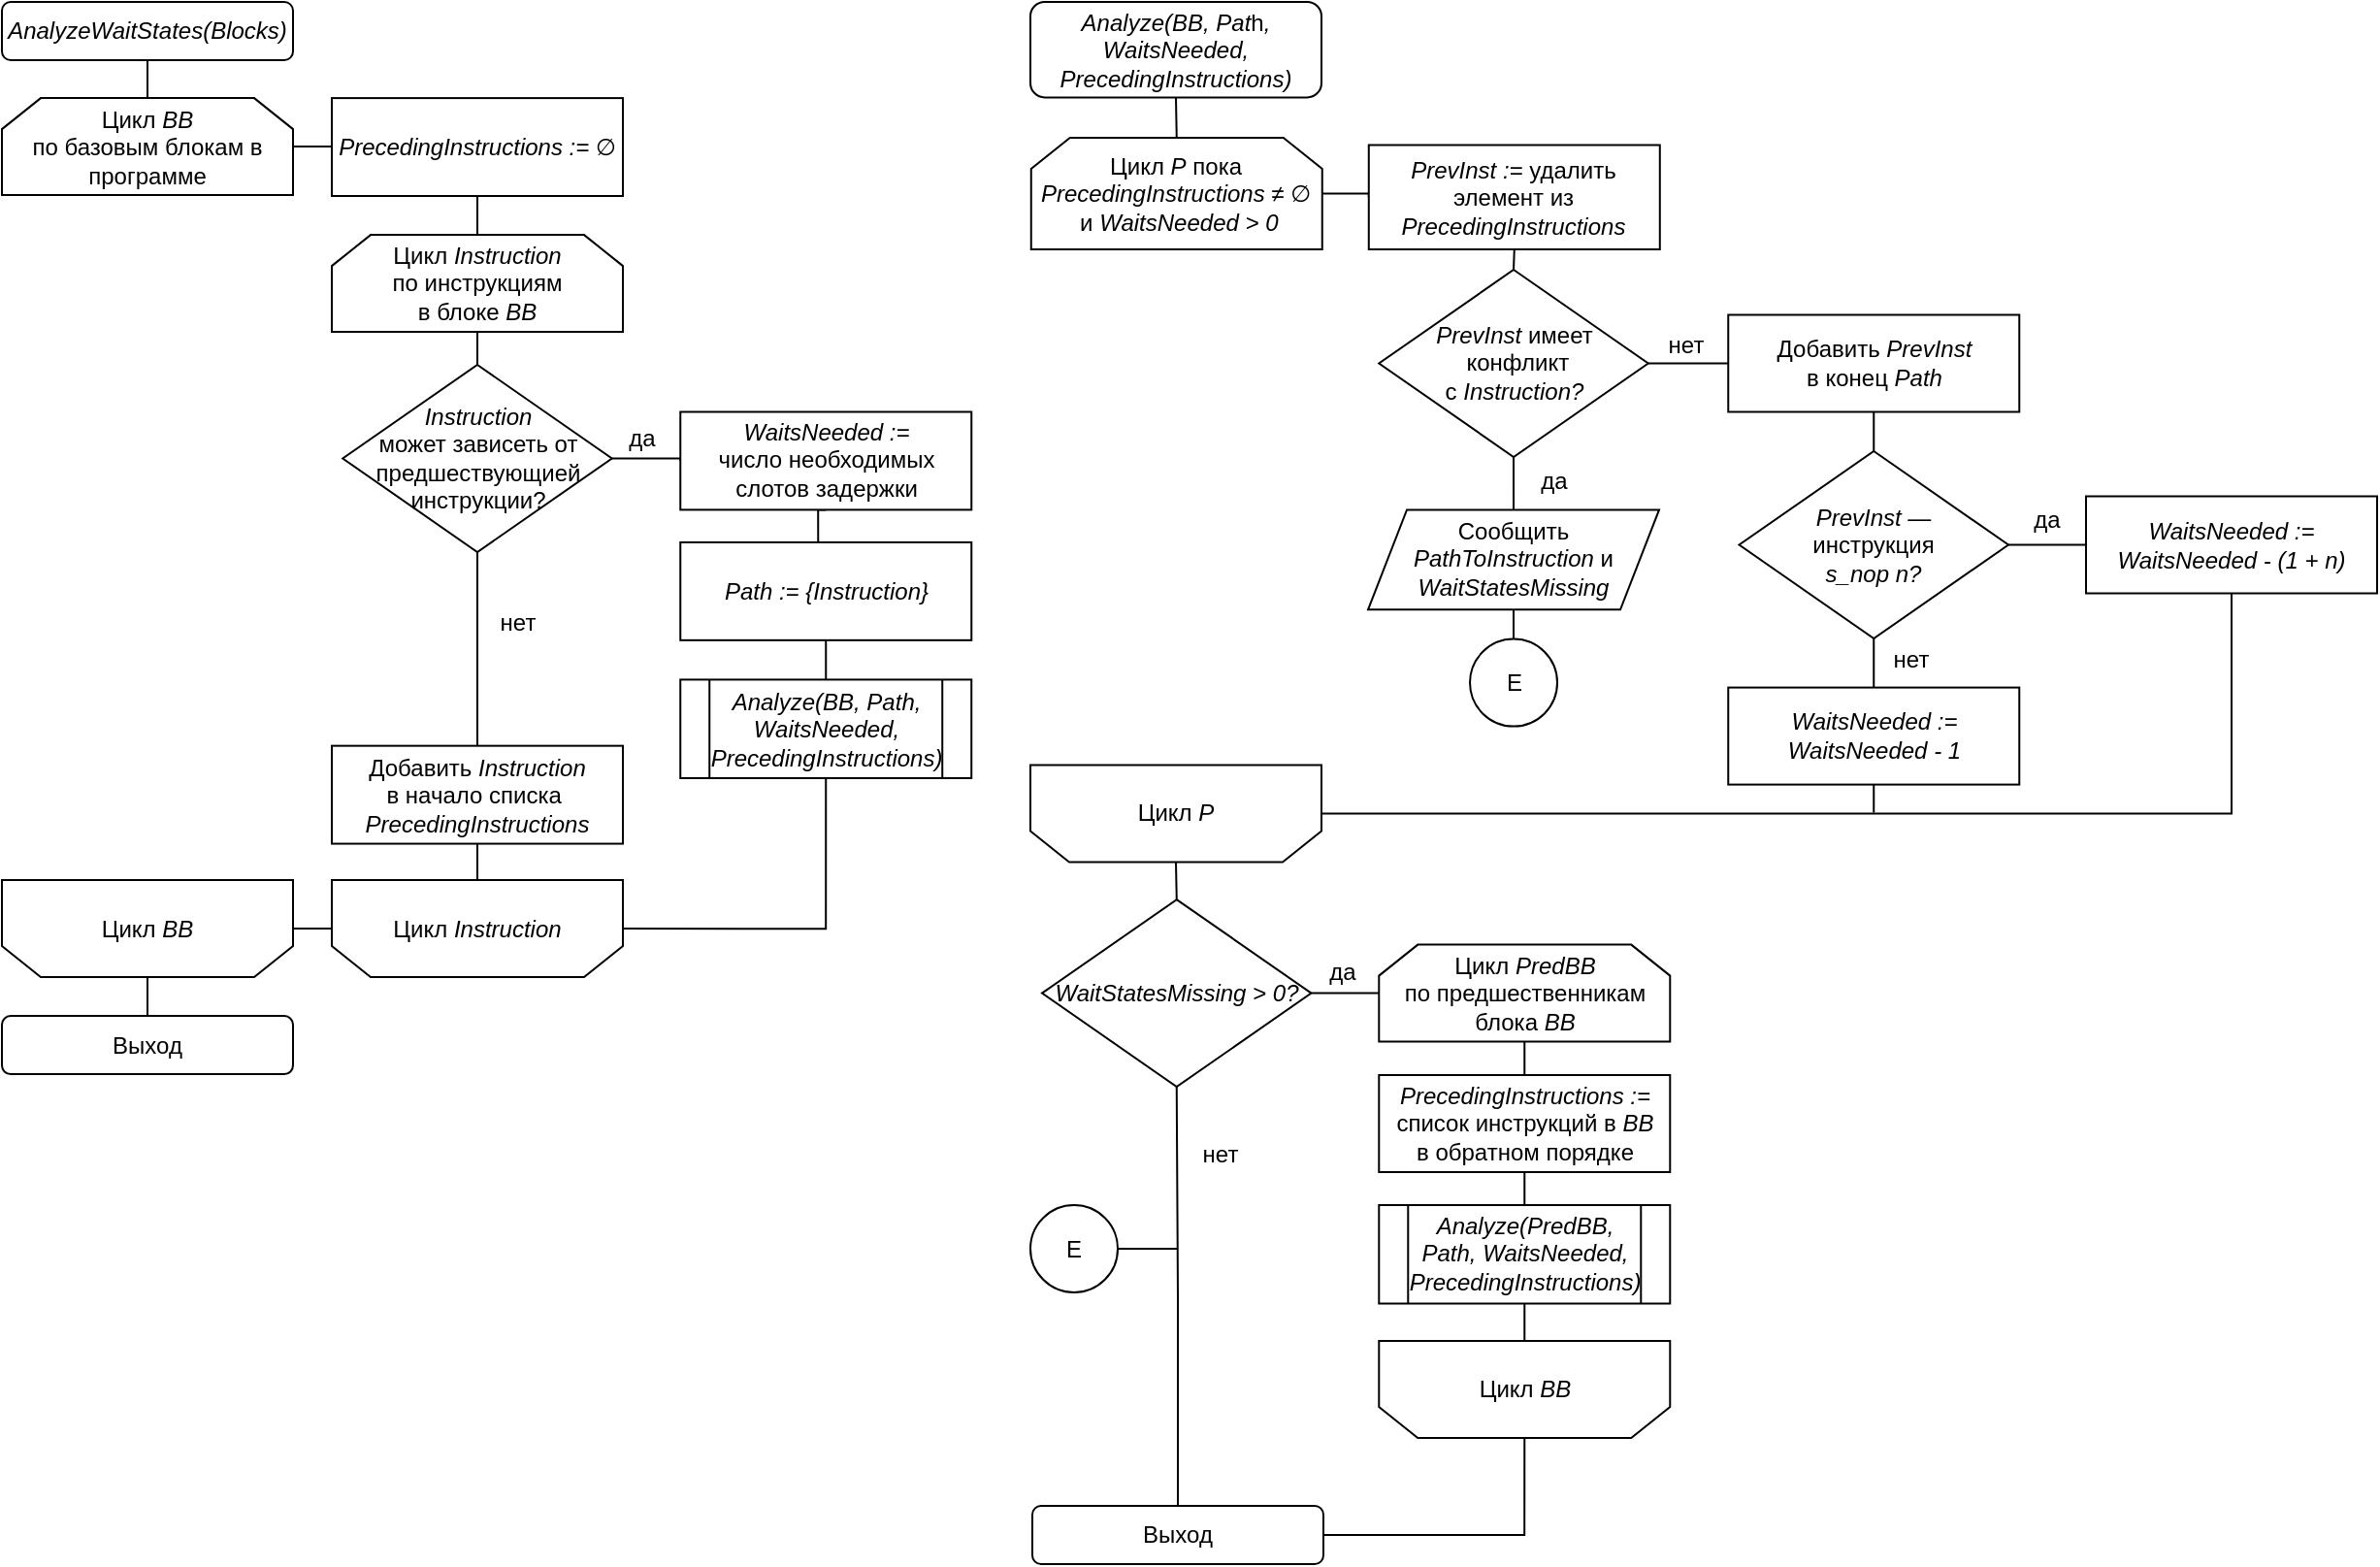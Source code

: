 <mxfile>
    <diagram id="kXjguaJR83eCiCNNUklo" name="Page-1">
        <mxGraphModel dx="522" dy="425" grid="0" gridSize="10" guides="1" tooltips="1" connect="1" arrows="1" fold="1" page="0" pageScale="1" pageWidth="850" pageHeight="1100" math="0" shadow="0">
            <root>
                <mxCell id="0"/>
                <mxCell id="1" parent="0"/>
                <mxCell id="798" style="edgeStyle=orthogonalEdgeStyle;rounded=0;orthogonalLoop=1;jettySize=auto;html=1;exitX=0.5;exitY=1;exitDx=0;exitDy=0;entryX=0.5;entryY=0;entryDx=0;entryDy=0;endArrow=none;endFill=0;" edge="1" parent="1" source="795" target="781">
                    <mxGeometry relative="1" as="geometry"/>
                </mxCell>
                <mxCell id="795" value="&lt;i&gt;Path := {Instruction}&lt;/i&gt;&lt;i&gt;&lt;br&gt;&lt;/i&gt;" style="rounded=0;whiteSpace=wrap;html=1;" vertex="1" parent="1">
                    <mxGeometry x="1409.63" y="978.47" width="150" height="50.45" as="geometry"/>
                </mxCell>
                <mxCell id="762" value="&lt;i&gt;AnalyzeWaitStates(Blocks)&lt;/i&gt;" style="rounded=1;whiteSpace=wrap;html=1;" vertex="1" parent="1">
                    <mxGeometry x="1060" y="700" width="150" height="30" as="geometry"/>
                </mxCell>
                <mxCell id="763" style="edgeStyle=orthogonalEdgeStyle;rounded=0;orthogonalLoop=1;jettySize=auto;html=1;exitX=0.5;exitY=0;exitDx=0;exitDy=0;entryX=0.5;entryY=1;entryDx=0;entryDy=0;endArrow=none;endFill=0;" edge="1" source="765" target="762" parent="1">
                    <mxGeometry relative="1" as="geometry"/>
                </mxCell>
                <mxCell id="764" style="edgeStyle=orthogonalEdgeStyle;rounded=0;orthogonalLoop=1;jettySize=auto;html=1;exitX=1;exitY=0.5;exitDx=0;exitDy=0;entryX=0;entryY=0.5;entryDx=0;entryDy=0;endArrow=none;endFill=0;" edge="1" source="765" target="775" parent="1">
                    <mxGeometry relative="1" as="geometry"/>
                </mxCell>
                <mxCell id="765" value="Цикл &lt;i&gt;BB&lt;/i&gt;&lt;br&gt;по базовым блокам в программе" style="shape=loopLimit;whiteSpace=wrap;html=1;" vertex="1" parent="1">
                    <mxGeometry x="1060" y="749.55" width="150" height="50" as="geometry"/>
                </mxCell>
                <mxCell id="766" style="edgeStyle=orthogonalEdgeStyle;rounded=0;orthogonalLoop=1;jettySize=auto;html=1;exitX=0.5;exitY=1;exitDx=0;exitDy=0;entryX=0.5;entryY=0;entryDx=0;entryDy=0;endArrow=none;endFill=0;" edge="1" source="767" parent="1">
                    <mxGeometry relative="1" as="geometry">
                        <mxPoint x="1135" y="1224.55" as="targetPoint"/>
                    </mxGeometry>
                </mxCell>
                <mxCell id="767" value="Цикл&lt;i&gt;&amp;nbsp;BB&lt;/i&gt;" style="shape=loopLimit;whiteSpace=wrap;html=1;flipV=1;" vertex="1" parent="1">
                    <mxGeometry x="1060" y="1152.55" width="150" height="50" as="geometry"/>
                </mxCell>
                <mxCell id="768" value="Выход" style="rounded=1;whiteSpace=wrap;html=1;" vertex="1" parent="1">
                    <mxGeometry x="1060" y="1222.55" width="150" height="30" as="geometry"/>
                </mxCell>
                <mxCell id="769" style="edgeStyle=orthogonalEdgeStyle;rounded=0;orthogonalLoop=1;jettySize=auto;html=1;exitX=1;exitY=0.5;exitDx=0;exitDy=0;entryX=0;entryY=0.5;entryDx=0;entryDy=0;endArrow=none;endFill=0;" edge="1" source="771" target="779" parent="1">
                    <mxGeometry relative="1" as="geometry"/>
                </mxCell>
                <mxCell id="770" style="edgeStyle=orthogonalEdgeStyle;rounded=0;orthogonalLoop=1;jettySize=auto;html=1;exitX=0.5;exitY=1;exitDx=0;exitDy=0;entryX=0.5;entryY=0;entryDx=0;entryDy=0;endArrow=none;endFill=0;" edge="1" source="771" target="787" parent="1">
                    <mxGeometry relative="1" as="geometry"/>
                </mxCell>
                <mxCell id="800" style="edgeStyle=orthogonalEdgeStyle;rounded=0;orthogonalLoop=1;jettySize=auto;html=1;exitX=0.5;exitY=0;exitDx=0;exitDy=0;entryX=0.5;entryY=1;entryDx=0;entryDy=0;endArrow=none;endFill=0;" edge="1" parent="1" source="771" target="773">
                    <mxGeometry relative="1" as="geometry"/>
                </mxCell>
                <mxCell id="771" value="&lt;i&gt;Instruction&lt;br&gt;&lt;/i&gt;может зависеть от предшествующией&lt;br&gt;инструкции?" style="rhombus;whiteSpace=wrap;html=1;" vertex="1" parent="1">
                    <mxGeometry x="1235.62" y="887" width="138.75" height="96.5" as="geometry"/>
                </mxCell>
                <mxCell id="773" value="Цикл&lt;i&gt;&amp;nbsp;Instruction&lt;/i&gt;&lt;br&gt;по инструкциям&lt;br&gt;в блоке &lt;i&gt;BB&lt;/i&gt;" style="shape=loopLimit;whiteSpace=wrap;html=1;" vertex="1" parent="1">
                    <mxGeometry x="1230" y="820.05" width="150" height="50" as="geometry"/>
                </mxCell>
                <mxCell id="774" style="edgeStyle=orthogonalEdgeStyle;rounded=0;orthogonalLoop=1;jettySize=auto;html=1;exitX=0.5;exitY=1;exitDx=0;exitDy=0;entryX=0.5;entryY=0;entryDx=0;entryDy=0;endArrow=none;endFill=0;" edge="1" source="775" target="773" parent="1">
                    <mxGeometry relative="1" as="geometry"/>
                </mxCell>
                <mxCell id="775" value="&lt;i&gt;PrecedingInstructions&lt;/i&gt;&lt;i&gt;&amp;nbsp;:=&amp;nbsp;&lt;/i&gt;∅&lt;i&gt;&lt;br&gt;&lt;/i&gt;" style="rounded=0;whiteSpace=wrap;html=1;" vertex="1" parent="1">
                    <mxGeometry x="1230" y="749.55" width="150" height="50.45" as="geometry"/>
                </mxCell>
                <mxCell id="778" style="edgeStyle=orthogonalEdgeStyle;rounded=0;orthogonalLoop=1;jettySize=auto;html=1;exitX=0.5;exitY=1;exitDx=0;exitDy=0;entryX=0.5;entryY=0;entryDx=0;entryDy=0;endArrow=none;endFill=0;" edge="1" source="779" parent="1">
                    <mxGeometry relative="1" as="geometry">
                        <mxPoint x="1480.63" y="978.47" as="targetPoint"/>
                    </mxGeometry>
                </mxCell>
                <mxCell id="779" value="&lt;i&gt;WaitsNeeded :=&lt;/i&gt;&lt;br&gt;число необходимых слотов задержки&lt;i&gt;&lt;br&gt;&lt;/i&gt;" style="rounded=0;whiteSpace=wrap;html=1;" vertex="1" parent="1">
                    <mxGeometry x="1409.63" y="911.25" width="150" height="50.45" as="geometry"/>
                </mxCell>
                <mxCell id="796" style="edgeStyle=orthogonalEdgeStyle;rounded=0;orthogonalLoop=1;jettySize=auto;html=1;exitX=0.5;exitY=1;exitDx=0;exitDy=0;entryX=1;entryY=0.5;entryDx=0;entryDy=0;endArrow=none;endFill=0;" edge="1" parent="1" source="781" target="794">
                    <mxGeometry relative="1" as="geometry"/>
                </mxCell>
                <mxCell id="781" value="&lt;i&gt;Analyze(BB, Path, WaitsNeeded,&lt;br&gt;PrecedingInstructions)&lt;/i&gt;" style="shape=process;whiteSpace=wrap;html=1;backgroundOutline=1;" vertex="1" parent="1">
                    <mxGeometry x="1409.62" y="1049.22" width="150" height="50.75" as="geometry"/>
                </mxCell>
                <mxCell id="797" style="edgeStyle=orthogonalEdgeStyle;rounded=0;orthogonalLoop=1;jettySize=auto;html=1;exitX=0.5;exitY=1;exitDx=0;exitDy=0;entryX=0.5;entryY=0;entryDx=0;entryDy=0;endArrow=none;endFill=0;" edge="1" parent="1" source="787" target="794">
                    <mxGeometry relative="1" as="geometry"/>
                </mxCell>
                <mxCell id="787" value="Добавить&lt;i&gt; Instruction&lt;br&gt;&lt;/i&gt;в начало списка&amp;nbsp;&lt;br&gt;&lt;i&gt;PrecedingInstructions&lt;/i&gt;&lt;i&gt;&lt;br&gt;&lt;/i&gt;" style="rounded=0;whiteSpace=wrap;html=1;" vertex="1" parent="1">
                    <mxGeometry x="1230" y="1083.33" width="150" height="50.45" as="geometry"/>
                </mxCell>
                <mxCell id="799" style="edgeStyle=orthogonalEdgeStyle;rounded=0;orthogonalLoop=1;jettySize=auto;html=1;exitX=0;exitY=0.5;exitDx=0;exitDy=0;entryX=1;entryY=0.5;entryDx=0;entryDy=0;endArrow=none;endFill=0;" edge="1" parent="1" source="794" target="767">
                    <mxGeometry relative="1" as="geometry"/>
                </mxCell>
                <mxCell id="794" value="Цикл&lt;i&gt;&amp;nbsp;Instruction&lt;/i&gt;" style="shape=loopLimit;whiteSpace=wrap;html=1;flipV=1;" vertex="1" parent="1">
                    <mxGeometry x="1230" y="1152.55" width="150" height="50" as="geometry"/>
                </mxCell>
                <mxCell id="801" style="edgeStyle=orthogonalEdgeStyle;rounded=0;orthogonalLoop=1;jettySize=auto;html=1;exitX=1;exitY=0.5;exitDx=0;exitDy=0;entryX=0;entryY=0.5;entryDx=0;entryDy=0;endArrow=none;endFill=0;" edge="1" parent="1" source="802" target="820">
                    <mxGeometry relative="1" as="geometry"/>
                </mxCell>
                <mxCell id="802" value="Цикл&lt;i&gt;&amp;nbsp;P&amp;nbsp;&lt;/i&gt;пока&lt;br&gt;&lt;i&gt;PrecedingInstructions&amp;nbsp;&lt;/i&gt;&lt;span class=&quot;ILfuVd&quot;&gt;≠&lt;/span&gt;&amp;nbsp;∅&lt;br&gt;&amp;nbsp;и&amp;nbsp;&lt;i&gt;WaitsNeeded&lt;/i&gt;&lt;i&gt;&amp;nbsp;&amp;gt; 0&lt;/i&gt;" style="shape=loopLimit;whiteSpace=wrap;html=1;" vertex="1" parent="1">
                    <mxGeometry x="1590.38" y="770" width="150" height="57.5" as="geometry"/>
                </mxCell>
                <mxCell id="803" style="edgeStyle=orthogonalEdgeStyle;rounded=0;orthogonalLoop=1;jettySize=auto;html=1;exitX=0.5;exitY=1;exitDx=0;exitDy=0;entryX=0.5;entryY=0;entryDx=0;entryDy=0;endArrow=none;endFill=0;" edge="1" parent="1" source="805" target="816">
                    <mxGeometry relative="1" as="geometry"/>
                </mxCell>
                <mxCell id="804" style="edgeStyle=orthogonalEdgeStyle;rounded=0;orthogonalLoop=1;jettySize=auto;html=1;exitX=1;exitY=0.5;exitDx=0;exitDy=0;entryX=0;entryY=0.5;entryDx=0;entryDy=0;endArrow=none;endFill=0;" edge="1" parent="1" source="805" target="807">
                    <mxGeometry relative="1" as="geometry"/>
                </mxCell>
                <mxCell id="805" value="&lt;i&gt;PrevInst &lt;/i&gt;имеет&lt;br&gt;&amp;nbsp;конфликт&lt;br&gt;с &lt;i&gt;Instruction?&lt;/i&gt;" style="rhombus;whiteSpace=wrap;html=1;" vertex="1" parent="1">
                    <mxGeometry x="1769.64" y="838" width="138.75" height="96.5" as="geometry"/>
                </mxCell>
                <mxCell id="806" style="edgeStyle=orthogonalEdgeStyle;rounded=0;orthogonalLoop=1;jettySize=auto;html=1;exitX=0.5;exitY=1;exitDx=0;exitDy=0;entryX=0.5;entryY=0;entryDx=0;entryDy=0;endArrow=none;endFill=0;" edge="1" parent="1" source="807" target="810">
                    <mxGeometry relative="1" as="geometry"/>
                </mxCell>
                <mxCell id="807" value="Добавить&lt;i&gt; PrevInst&lt;br&gt;&lt;/i&gt;в конец&lt;i&gt; Path&lt;br&gt;&lt;/i&gt;" style="rounded=0;whiteSpace=wrap;html=1;" vertex="1" parent="1">
                    <mxGeometry x="1949.63" y="861.25" width="150" height="50" as="geometry"/>
                </mxCell>
                <mxCell id="808" style="edgeStyle=orthogonalEdgeStyle;rounded=0;orthogonalLoop=1;jettySize=auto;html=1;exitX=1;exitY=0.5;exitDx=0;exitDy=0;entryX=0;entryY=0.5;entryDx=0;entryDy=0;endArrow=none;endFill=0;" edge="1" parent="1" source="810" target="812">
                    <mxGeometry relative="1" as="geometry"/>
                </mxCell>
                <mxCell id="809" style="edgeStyle=orthogonalEdgeStyle;rounded=0;orthogonalLoop=1;jettySize=auto;html=1;exitX=0.5;exitY=1;exitDx=0;exitDy=0;entryX=0.5;entryY=0;entryDx=0;entryDy=0;endArrow=none;endFill=0;" edge="1" parent="1" source="810" target="814">
                    <mxGeometry relative="1" as="geometry"/>
                </mxCell>
                <mxCell id="810" value="&lt;i&gt;PrevInst &lt;/i&gt;—&lt;br&gt;инструкция&lt;br&gt;&lt;i&gt;s_nop n?&lt;/i&gt;" style="rhombus;whiteSpace=wrap;html=1;" vertex="1" parent="1">
                    <mxGeometry x="1955.26" y="931.5" width="138.75" height="96.5" as="geometry"/>
                </mxCell>
                <mxCell id="811" style="edgeStyle=orthogonalEdgeStyle;rounded=0;orthogonalLoop=1;jettySize=auto;html=1;exitX=0.5;exitY=1;exitDx=0;exitDy=0;entryX=1;entryY=0.5;entryDx=0;entryDy=0;endArrow=none;endFill=0;" edge="1" parent="1" source="812" target="817">
                    <mxGeometry relative="1" as="geometry"/>
                </mxCell>
                <mxCell id="812" value="&lt;i&gt;WaitsNeeded&lt;/i&gt;&lt;i&gt;&amp;nbsp;:=&lt;br&gt;&lt;/i&gt;&lt;i&gt;WaitsNeeded&lt;/i&gt;&lt;i&gt;&amp;nbsp;- (1 + n)&lt;br&gt;&lt;/i&gt;" style="rounded=0;whiteSpace=wrap;html=1;" vertex="1" parent="1">
                    <mxGeometry x="2134" y="954.75" width="150" height="50" as="geometry"/>
                </mxCell>
                <mxCell id="813" style="edgeStyle=orthogonalEdgeStyle;rounded=0;orthogonalLoop=1;jettySize=auto;html=1;exitX=0.5;exitY=1;exitDx=0;exitDy=0;endArrow=none;endFill=0;" edge="1" parent="1" source="814">
                    <mxGeometry relative="1" as="geometry">
                        <mxPoint x="2024.63" y="1117.75" as="targetPoint"/>
                    </mxGeometry>
                </mxCell>
                <mxCell id="814" value="&lt;i&gt;WaitsNeeded&lt;/i&gt;&lt;i&gt;&amp;nbsp;:=&lt;br&gt;&lt;/i&gt;&lt;i&gt;WaitsNeeded&lt;/i&gt;&lt;i&gt;&amp;nbsp;- 1&lt;/i&gt;&lt;i&gt;&lt;br&gt;&lt;/i&gt;" style="rounded=0;whiteSpace=wrap;html=1;" vertex="1" parent="1">
                    <mxGeometry x="1949.63" y="1053.3" width="150" height="50" as="geometry"/>
                </mxCell>
                <mxCell id="815" style="edgeStyle=orthogonalEdgeStyle;rounded=0;orthogonalLoop=1;jettySize=auto;html=1;exitX=0.5;exitY=1;exitDx=0;exitDy=0;entryX=0;entryY=0.5;entryDx=0;entryDy=0;endArrow=none;endFill=0;" edge="1" parent="1" source="816" target="818">
                    <mxGeometry relative="1" as="geometry"/>
                </mxCell>
                <mxCell id="816" value="Сообщить &lt;i&gt;PathToInstruction&lt;/i&gt; и &lt;i&gt;WaitStatesMissing&lt;/i&gt;" style="shape=parallelogram;perimeter=parallelogramPerimeter;whiteSpace=wrap;html=1;fixedSize=1;" vertex="1" parent="1">
                    <mxGeometry x="1764.01" y="961.7" width="150" height="51.45" as="geometry"/>
                </mxCell>
                <mxCell id="817" value="Цикл&lt;i&gt;&amp;nbsp;P&lt;/i&gt;" style="shape=loopLimit;whiteSpace=wrap;html=1;flipV=1;" vertex="1" parent="1">
                    <mxGeometry x="1590" y="1093.3" width="150" height="50" as="geometry"/>
                </mxCell>
                <mxCell id="818" value="E" style="ellipse;whiteSpace=wrap;html=1;aspect=fixed;direction=south;" vertex="1" parent="1">
                    <mxGeometry x="1816.51" y="1028.3" width="45" height="45" as="geometry"/>
                </mxCell>
                <mxCell id="819" style="edgeStyle=orthogonalEdgeStyle;rounded=0;orthogonalLoop=1;jettySize=auto;html=1;exitX=0.5;exitY=1;exitDx=0;exitDy=0;entryX=0.5;entryY=0;entryDx=0;entryDy=0;endArrow=none;endFill=0;" edge="1" parent="1" source="820" target="805">
                    <mxGeometry relative="1" as="geometry"/>
                </mxCell>
                <mxCell id="820" value="&lt;i&gt;PrevInst := &lt;/i&gt;удалить элемент из&lt;i&gt; PrecedingInstructions&lt;br&gt;&lt;/i&gt;" style="rounded=0;whiteSpace=wrap;html=1;" vertex="1" parent="1">
                    <mxGeometry x="1764.39" y="773.75" width="150" height="53.75" as="geometry"/>
                </mxCell>
                <mxCell id="828" style="edgeStyle=orthogonalEdgeStyle;rounded=0;orthogonalLoop=1;jettySize=auto;html=1;exitX=0.5;exitY=1;exitDx=0;exitDy=0;entryX=0.5;entryY=0;entryDx=0;entryDy=0;endArrow=none;endFill=0;" edge="1" parent="1" source="821" target="802">
                    <mxGeometry relative="1" as="geometry"/>
                </mxCell>
                <mxCell id="821" value="&lt;i&gt;Analyze(BB, Pat&lt;/i&gt;h&lt;i&gt;, WaitsNeeded,&lt;br&gt;&lt;/i&gt;&lt;i&gt;PrecedingInstructions&lt;/i&gt;&lt;i&gt;)&lt;/i&gt;" style="rounded=1;whiteSpace=wrap;html=1;" vertex="1" parent="1">
                    <mxGeometry x="1590" y="700" width="150" height="49.2" as="geometry"/>
                </mxCell>
                <mxCell id="824" style="edgeStyle=orthogonalEdgeStyle;rounded=0;orthogonalLoop=1;jettySize=auto;html=1;exitX=0.5;exitY=0;exitDx=0;exitDy=0;entryX=0.5;entryY=1;entryDx=0;entryDy=0;endArrow=none;endFill=0;" edge="1" parent="1" source="823" target="817">
                    <mxGeometry relative="1" as="geometry"/>
                </mxCell>
                <mxCell id="830" style="edgeStyle=orthogonalEdgeStyle;rounded=0;orthogonalLoop=1;jettySize=auto;html=1;exitX=1;exitY=0.5;exitDx=0;exitDy=0;entryX=0;entryY=0.5;entryDx=0;entryDy=0;endArrow=none;endFill=0;" edge="1" parent="1" source="823" target="825">
                    <mxGeometry relative="1" as="geometry"/>
                </mxCell>
                <mxCell id="823" value="&lt;i&gt;WaitStatesMissing &amp;gt; 0?&lt;/i&gt;" style="rhombus;whiteSpace=wrap;html=1;" vertex="1" parent="1">
                    <mxGeometry x="1596.0" y="1162.55" width="138.75" height="96.5" as="geometry"/>
                </mxCell>
                <mxCell id="843" style="edgeStyle=orthogonalEdgeStyle;rounded=0;orthogonalLoop=1;jettySize=auto;html=1;exitX=0.5;exitY=1;exitDx=0;exitDy=0;entryX=0.5;entryY=0;entryDx=0;entryDy=0;endArrow=none;endFill=0;" edge="1" parent="1" source="825" target="829">
                    <mxGeometry relative="1" as="geometry"/>
                </mxCell>
                <mxCell id="825" value="Цикл &lt;i&gt;PredBB&lt;br&gt;&lt;/i&gt;по предшественникам блока &lt;i&gt;BB&lt;/i&gt;" style="shape=loopLimit;whiteSpace=wrap;html=1;" vertex="1" parent="1">
                    <mxGeometry x="1769.64" y="1185.8" width="150" height="50" as="geometry"/>
                </mxCell>
                <mxCell id="840" style="edgeStyle=orthogonalEdgeStyle;rounded=0;orthogonalLoop=1;jettySize=auto;html=1;exitX=0.5;exitY=1;exitDx=0;exitDy=0;entryX=1;entryY=0.5;entryDx=0;entryDy=0;endArrow=none;endFill=0;" edge="1" parent="1" source="826" target="837">
                    <mxGeometry relative="1" as="geometry"/>
                </mxCell>
                <mxCell id="826" value="Цикл&lt;i&gt;&amp;nbsp;BB&lt;/i&gt;" style="shape=loopLimit;whiteSpace=wrap;html=1;flipV=1;" vertex="1" parent="1">
                    <mxGeometry x="1769.64" y="1390" width="150" height="50" as="geometry"/>
                </mxCell>
                <mxCell id="845" style="edgeStyle=orthogonalEdgeStyle;rounded=0;orthogonalLoop=1;jettySize=auto;html=1;exitX=0.5;exitY=1;exitDx=0;exitDy=0;entryX=0.5;entryY=0;entryDx=0;entryDy=0;endArrow=none;endFill=0;" edge="1" parent="1" source="827" target="826">
                    <mxGeometry relative="1" as="geometry"/>
                </mxCell>
                <mxCell id="827" value="&lt;i&gt;Analyze(PredBB, Path, WaitsNeeded,&lt;br&gt;PrecedingInstructions)&lt;/i&gt;" style="shape=process;whiteSpace=wrap;html=1;backgroundOutline=1;" vertex="1" parent="1">
                    <mxGeometry x="1769.64" y="1320" width="150" height="50.75" as="geometry"/>
                </mxCell>
                <mxCell id="844" style="edgeStyle=orthogonalEdgeStyle;rounded=0;orthogonalLoop=1;jettySize=auto;html=1;exitX=0.5;exitY=1;exitDx=0;exitDy=0;entryX=0.5;entryY=0;entryDx=0;entryDy=0;endArrow=none;endFill=0;" edge="1" parent="1" source="829" target="827">
                    <mxGeometry relative="1" as="geometry"/>
                </mxCell>
                <mxCell id="829" value="&lt;i&gt;PrecedingInstructions := &lt;/i&gt;список инструкций в&lt;i&gt; BB&lt;/i&gt;&lt;br&gt;в обратном порядке" style="rounded=0;whiteSpace=wrap;html=1;" vertex="1" parent="1">
                    <mxGeometry x="1769.64" y="1253" width="150" height="50" as="geometry"/>
                </mxCell>
                <mxCell id="839" style="edgeStyle=orthogonalEdgeStyle;rounded=0;orthogonalLoop=1;jettySize=auto;html=1;exitX=0.5;exitY=0;exitDx=0;exitDy=0;entryX=0.5;entryY=1;entryDx=0;entryDy=0;endArrow=none;endFill=0;" edge="1" parent="1" source="837" target="823">
                    <mxGeometry relative="1" as="geometry"/>
                </mxCell>
                <mxCell id="837" value="Выход" style="rounded=1;whiteSpace=wrap;html=1;" vertex="1" parent="1">
                    <mxGeometry x="1591" y="1475" width="150" height="30" as="geometry"/>
                </mxCell>
                <mxCell id="842" style="edgeStyle=orthogonalEdgeStyle;rounded=0;orthogonalLoop=1;jettySize=auto;html=1;exitX=0.5;exitY=0;exitDx=0;exitDy=0;endArrow=none;endFill=0;" edge="1" parent="1" source="841">
                    <mxGeometry relative="1" as="geometry">
                        <mxPoint x="1666" y="1343" as="targetPoint"/>
                    </mxGeometry>
                </mxCell>
                <mxCell id="841" value="E" style="ellipse;whiteSpace=wrap;html=1;aspect=fixed;direction=south;" vertex="1" parent="1">
                    <mxGeometry x="1590.0" y="1320" width="45" height="45" as="geometry"/>
                </mxCell>
                <mxCell id="846" value="нет" style="text;html=1;strokeColor=none;fillColor=none;align=center;verticalAlign=middle;whiteSpace=wrap;rounded=0;" vertex="1" parent="1">
                    <mxGeometry x="1306" y="1009.92" width="40" height="20" as="geometry"/>
                </mxCell>
                <mxCell id="847" value="да" style="text;html=1;strokeColor=none;fillColor=none;align=center;verticalAlign=middle;whiteSpace=wrap;rounded=0;" vertex="1" parent="1">
                    <mxGeometry x="1369.63" y="914.5" width="40" height="20" as="geometry"/>
                </mxCell>
                <mxCell id="850" value="да" style="text;html=1;strokeColor=none;fillColor=none;align=center;verticalAlign=middle;whiteSpace=wrap;rounded=0;" vertex="1" parent="1">
                    <mxGeometry x="1840" y="936.75" width="40" height="20" as="geometry"/>
                </mxCell>
                <mxCell id="851" value="нет" style="text;html=1;strokeColor=none;fillColor=none;align=center;verticalAlign=middle;whiteSpace=wrap;rounded=0;" vertex="1" parent="1">
                    <mxGeometry x="1907.63" y="866.79" width="40" height="20" as="geometry"/>
                </mxCell>
                <mxCell id="852" value="да" style="text;html=1;strokeColor=none;fillColor=none;align=center;verticalAlign=middle;whiteSpace=wrap;rounded=0;" vertex="1" parent="1">
                    <mxGeometry x="2094" y="956.75" width="40" height="20" as="geometry"/>
                </mxCell>
                <mxCell id="853" value="нет" style="text;html=1;strokeColor=none;fillColor=none;align=center;verticalAlign=middle;whiteSpace=wrap;rounded=0;" vertex="1" parent="1">
                    <mxGeometry x="2024" y="1028.92" width="40" height="20" as="geometry"/>
                </mxCell>
                <mxCell id="855" value="да" style="text;html=1;strokeColor=none;fillColor=none;align=center;verticalAlign=middle;whiteSpace=wrap;rounded=0;" vertex="1" parent="1">
                    <mxGeometry x="1731" y="1190" width="39.64" height="20" as="geometry"/>
                </mxCell>
                <mxCell id="856" value="нет" style="text;html=1;strokeColor=none;fillColor=none;align=center;verticalAlign=middle;whiteSpace=wrap;rounded=0;" vertex="1" parent="1">
                    <mxGeometry x="1668" y="1284" width="39.64" height="20" as="geometry"/>
                </mxCell>
            </root>
        </mxGraphModel>
    </diagram>
</mxfile>
